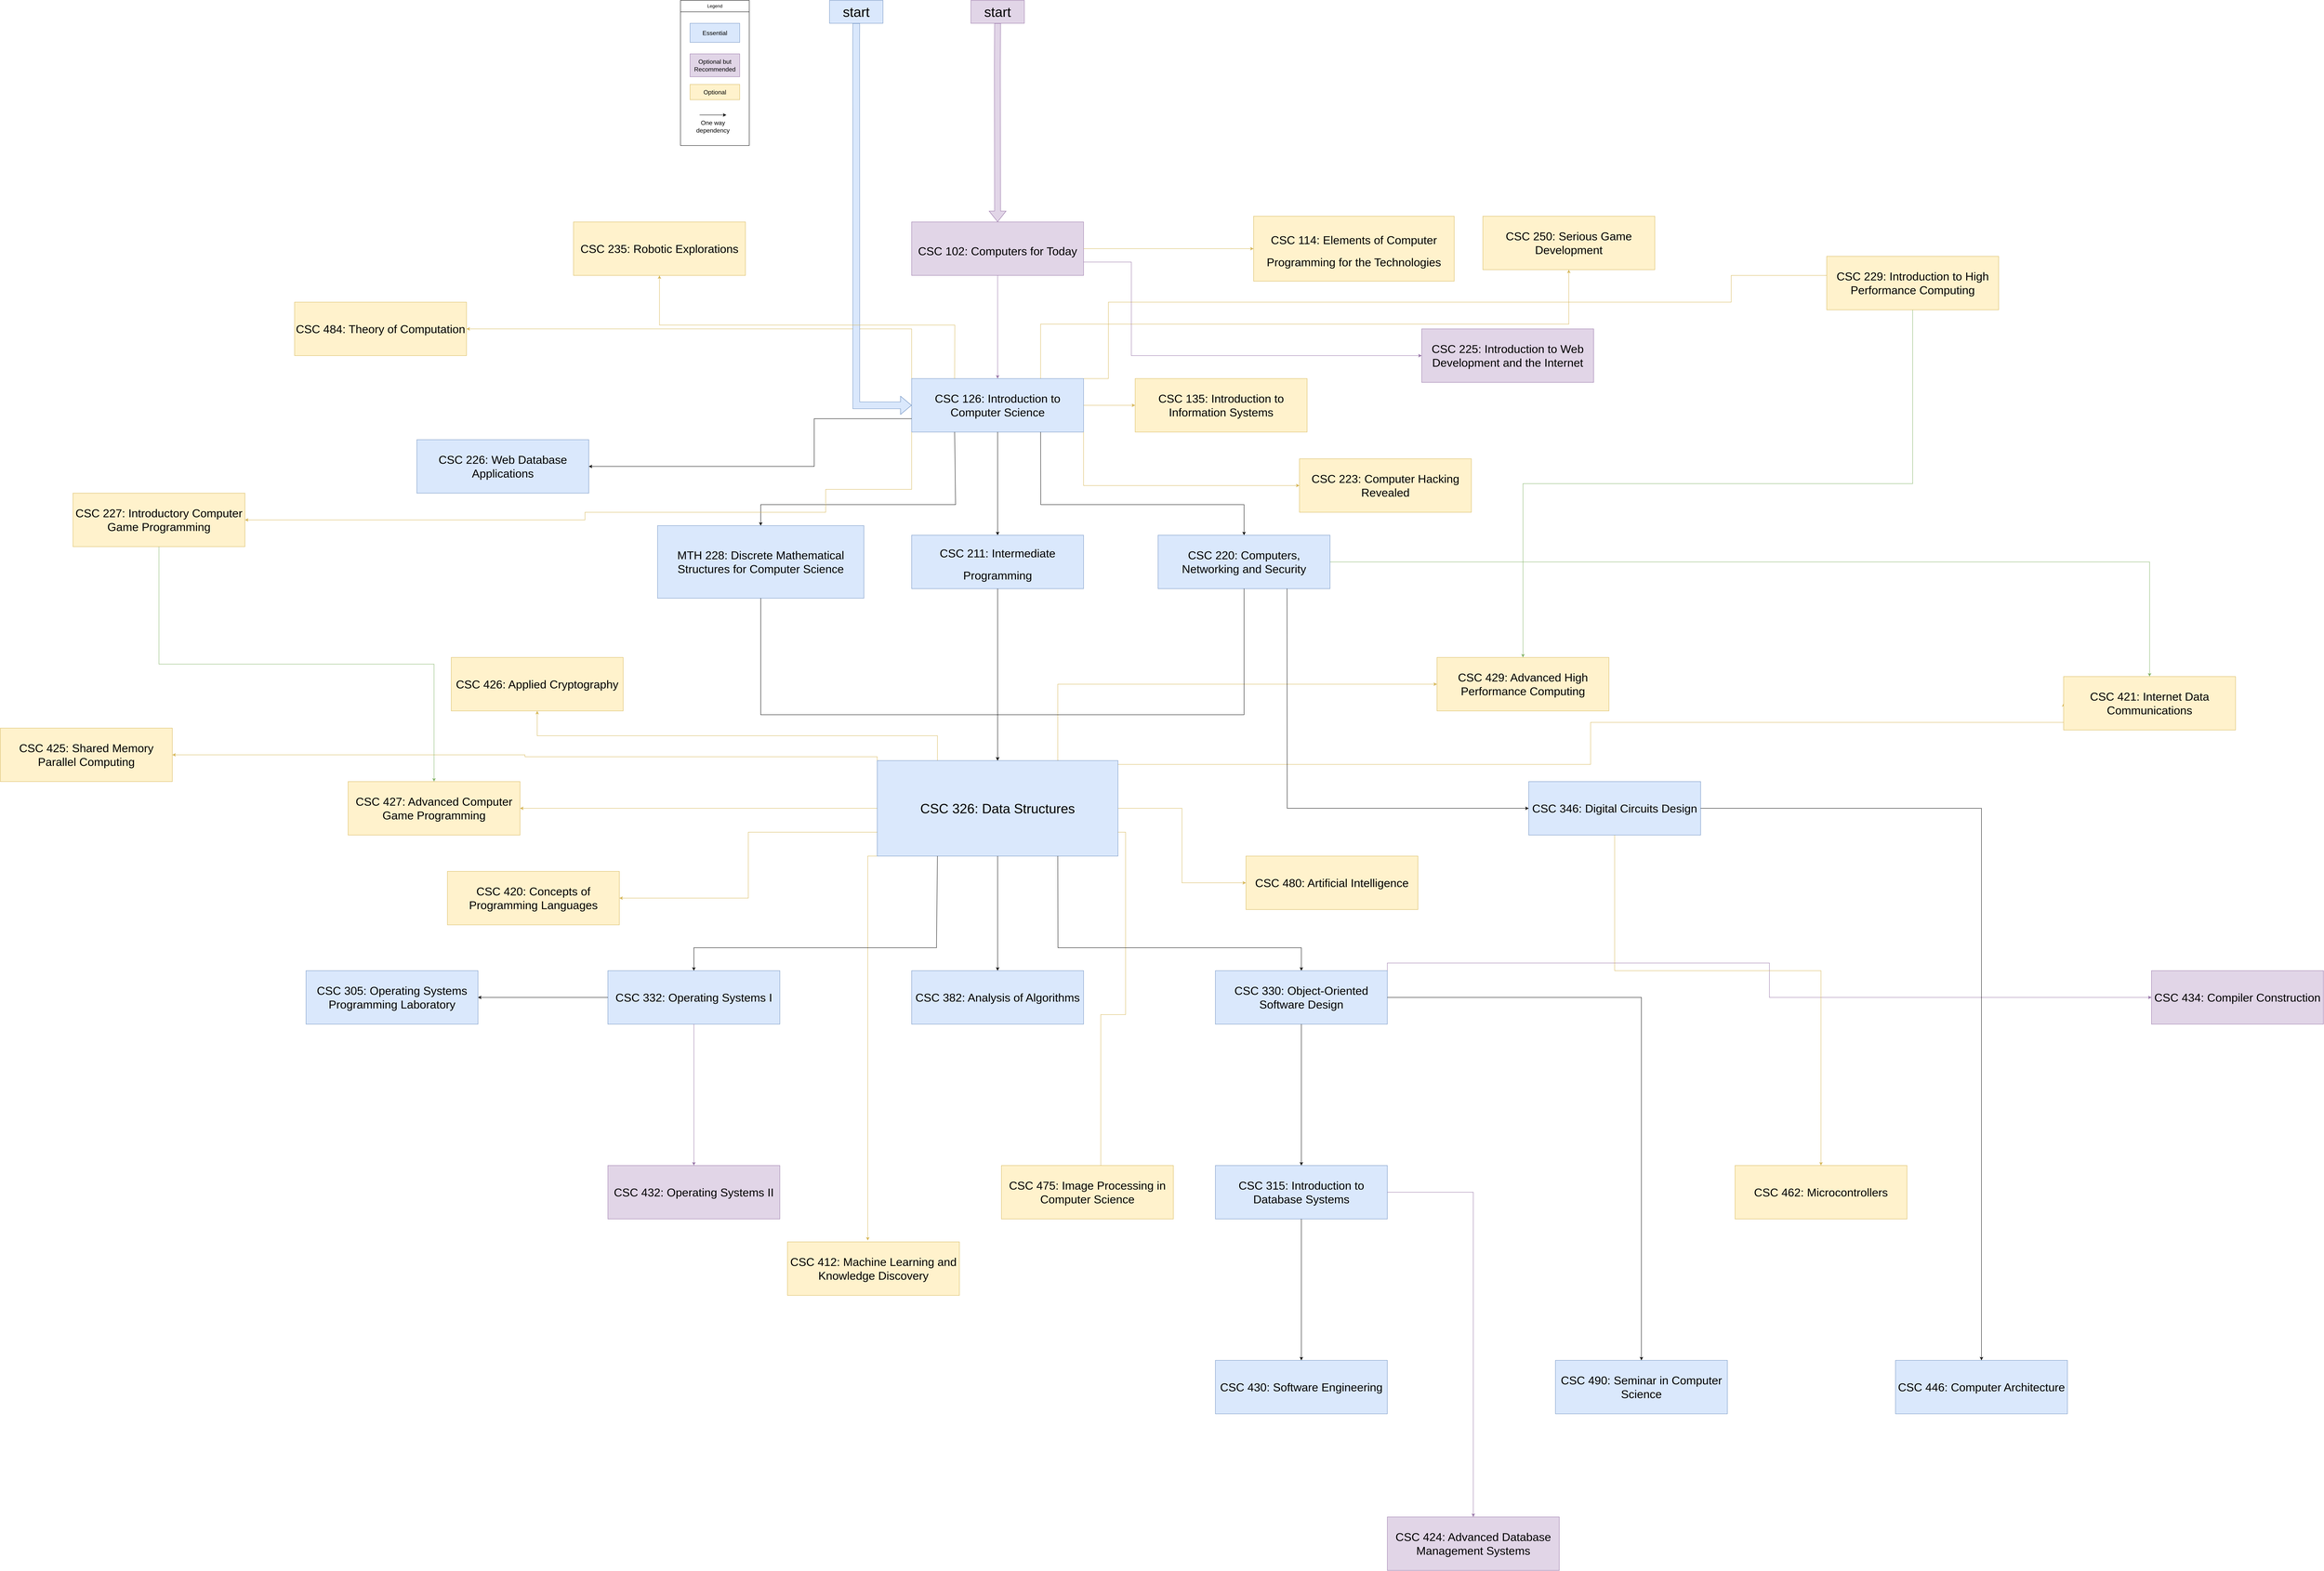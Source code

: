 <mxfile version="16.2.4" type="device"><diagram id="CkC8AHrPlo_ztbACbqEe" name="Page-1"><mxGraphModel dx="5710" dy="1647" grid="1" gridSize="10" guides="1" tooltips="1" connect="1" arrows="1" fold="1" page="1" pageScale="1" pageWidth="850" pageHeight="1100" math="0" shadow="0"><root><mxCell id="0"/><mxCell id="1" parent="0"/><mxCell id="XclW5VmZkrUxHiquUP_7-2" value="Legend" style="rounded=0;whiteSpace=wrap;html=1;" vertex="1" parent="1"><mxGeometry x="-70" width="180" height="30" as="geometry"/></mxCell><mxCell id="XclW5VmZkrUxHiquUP_7-3" value="" style="rounded=0;whiteSpace=wrap;html=1;" vertex="1" parent="1"><mxGeometry x="-70" y="30" width="180" height="350" as="geometry"/></mxCell><mxCell id="XclW5VmZkrUxHiquUP_7-4" value="&lt;div style=&quot;font-size: 16px&quot;&gt;&lt;font style=&quot;font-size: 16px&quot;&gt;Essential&lt;/font&gt;&lt;/div&gt;" style="rounded=0;whiteSpace=wrap;html=1;fillColor=#dae8fc;strokeColor=#6c8ebf;" vertex="1" parent="1"><mxGeometry x="-45" y="60" width="130" height="50" as="geometry"/></mxCell><mxCell id="XclW5VmZkrUxHiquUP_7-6" value="&lt;font style=&quot;font-size: 16px&quot;&gt;Optional but Recommended&lt;/font&gt;" style="rounded=0;whiteSpace=wrap;html=1;fillColor=#e1d5e7;strokeColor=#9673a6;" vertex="1" parent="1"><mxGeometry x="-45" y="140" width="130" height="60" as="geometry"/></mxCell><mxCell id="XclW5VmZkrUxHiquUP_7-8" value="&lt;div style=&quot;font-size: 16px&quot;&gt;&lt;font style=&quot;font-size: 16px&quot;&gt;Optional&lt;/font&gt;&lt;/div&gt;" style="rounded=0;whiteSpace=wrap;html=1;fillColor=#fff2cc;strokeColor=#d6b656;" vertex="1" parent="1"><mxGeometry x="-45" y="220" width="130" height="40" as="geometry"/></mxCell><mxCell id="XclW5VmZkrUxHiquUP_7-13" value="" style="endArrow=classic;html=1;rounded=0;" edge="1" parent="1"><mxGeometry width="50" height="50" relative="1" as="geometry"><mxPoint y="300" as="sourcePoint"/><mxPoint x="50" y="300" as="targetPoint"/><Array as="points"><mxPoint y="300"/><mxPoint x="-10" y="300"/><mxPoint x="-20" y="300"/></Array></mxGeometry></mxCell><mxCell id="XclW5VmZkrUxHiquUP_7-14" value="&lt;font style=&quot;font-size: 16px&quot;&gt;One way dependency&lt;/font&gt;" style="text;html=1;strokeColor=none;fillColor=none;align=center;verticalAlign=middle;whiteSpace=wrap;rounded=0;" vertex="1" parent="1"><mxGeometry x="-35" y="310" width="100" height="40" as="geometry"/></mxCell><mxCell id="XclW5VmZkrUxHiquUP_7-16" value="&lt;font style=&quot;font-size: 24px&quot;&gt;&lt;font style=&quot;font-size: 36px&quot;&gt;start&lt;/font&gt;&lt;/font&gt;" style="rounded=0;whiteSpace=wrap;html=1;fillColor=#dae8fc;strokeColor=#6c8ebf;" vertex="1" parent="1"><mxGeometry x="320" width="140" height="60" as="geometry"/></mxCell><mxCell id="XclW5VmZkrUxHiquUP_7-17" value="&lt;font style=&quot;font-size: 24px&quot;&gt;&lt;font style=&quot;font-size: 36px&quot;&gt;start&lt;/font&gt;&lt;/font&gt;" style="rounded=0;whiteSpace=wrap;html=1;fillColor=#e1d5e7;strokeColor=#9673a6;" vertex="1" parent="1"><mxGeometry x="690" width="140" height="60" as="geometry"/></mxCell><mxCell id="XclW5VmZkrUxHiquUP_7-19" value="&lt;h1&gt;&lt;font style=&quot;font-size: 30px&quot;&gt;&lt;span&gt;&lt;span style=&quot;font-weight: normal&quot;&gt;CSC 102&lt;/span&gt;&lt;/span&gt;&lt;span style=&quot;font-weight: normal&quot;&gt;: Computers for Today&lt;/span&gt;&lt;/font&gt;&lt;/h1&gt;" style="rounded=0;whiteSpace=wrap;html=1;fontSize=24;fillColor=#e1d5e7;strokeColor=#9673a6;" vertex="1" parent="1"><mxGeometry x="535" y="580" width="450" height="140" as="geometry"/></mxCell><mxCell id="XclW5VmZkrUxHiquUP_7-20" value="" style="shape=flexArrow;endArrow=classic;html=1;rounded=0;fontSize=24;endWidth=27.639;endSize=9.008;width=15.833;fillColor=#e1d5e7;strokeColor=#9673a6;entryX=0.5;entryY=0;entryDx=0;entryDy=0;exitX=0.5;exitY=1;exitDx=0;exitDy=0;" edge="1" parent="1" source="XclW5VmZkrUxHiquUP_7-17" target="XclW5VmZkrUxHiquUP_7-19"><mxGeometry width="50" height="50" relative="1" as="geometry"><mxPoint x="759.29" y="60" as="sourcePoint"/><mxPoint x="759.79" y="240" as="targetPoint"/><Array as="points"><mxPoint x="759.29" y="170"/></Array></mxGeometry></mxCell><mxCell id="XclW5VmZkrUxHiquUP_7-21" value="&lt;h1&gt;&lt;font style=&quot;font-size: 30px&quot;&gt;&lt;span&gt;&lt;span style=&quot;font-weight: normal&quot;&gt;CSC 114&lt;/span&gt;&lt;/span&gt;&lt;span style=&quot;font-weight: normal&quot;&gt;: Elements of Computer Programming for the Technologies&lt;/span&gt;&lt;/font&gt;&lt;/h1&gt;" style="rounded=0;whiteSpace=wrap;html=1;fontSize=24;fillColor=#fff2cc;strokeColor=#d6b656;" vertex="1" parent="1"><mxGeometry x="1430" y="565" width="525" height="170" as="geometry"/></mxCell><mxCell id="XclW5VmZkrUxHiquUP_7-22" value="" style="endArrow=classic;html=1;rounded=0;fontSize=30;entryX=0;entryY=0.5;entryDx=0;entryDy=0;exitX=1;exitY=0.5;exitDx=0;exitDy=0;fillColor=#fff2cc;strokeColor=#d6b656;" edge="1" parent="1" source="XclW5VmZkrUxHiquUP_7-19" target="XclW5VmZkrUxHiquUP_7-21"><mxGeometry width="50" height="50" relative="1" as="geometry"><mxPoint x="850" y="440" as="sourcePoint"/><mxPoint x="759.33" y="520" as="targetPoint"/></mxGeometry></mxCell><mxCell id="XclW5VmZkrUxHiquUP_7-88" style="edgeStyle=orthogonalEdgeStyle;rounded=0;orthogonalLoop=1;jettySize=auto;html=1;exitX=0;exitY=0;exitDx=0;exitDy=0;entryX=1;entryY=0.5;entryDx=0;entryDy=0;fontSize=30;fillColor=#fff2cc;strokeColor=#d6b656;" edge="1" parent="1" source="XclW5VmZkrUxHiquUP_7-23" target="XclW5VmZkrUxHiquUP_7-74"><mxGeometry relative="1" as="geometry"/></mxCell><mxCell id="XclW5VmZkrUxHiquUP_7-89" style="edgeStyle=orthogonalEdgeStyle;rounded=0;orthogonalLoop=1;jettySize=auto;html=1;exitX=1;exitY=0;exitDx=0;exitDy=0;entryX=0;entryY=0.5;entryDx=0;entryDy=0;fontSize=30;fillColor=#fff2cc;strokeColor=#d6b656;" edge="1" parent="1" source="XclW5VmZkrUxHiquUP_7-23" target="XclW5VmZkrUxHiquUP_7-73"><mxGeometry relative="1" as="geometry"><Array as="points"><mxPoint x="1050" y="990"/><mxPoint x="1050" y="790"/><mxPoint x="2680" y="790"/><mxPoint x="2680" y="720"/><mxPoint x="3160" y="720"/></Array></mxGeometry></mxCell><mxCell id="XclW5VmZkrUxHiquUP_7-97" style="edgeStyle=orthogonalEdgeStyle;rounded=0;orthogonalLoop=1;jettySize=auto;html=1;exitX=0.75;exitY=0;exitDx=0;exitDy=0;entryX=0.5;entryY=1;entryDx=0;entryDy=0;fontSize=30;fillColor=#fff2cc;strokeColor=#d6b656;" edge="1" parent="1" source="XclW5VmZkrUxHiquUP_7-23" target="XclW5VmZkrUxHiquUP_7-96"><mxGeometry relative="1" as="geometry"/></mxCell><mxCell id="XclW5VmZkrUxHiquUP_7-23" value="&lt;font style=&quot;font-size: 30px&quot;&gt;CSC 126: Introduction to Computer Science&lt;/font&gt;" style="rounded=0;whiteSpace=wrap;html=1;fontSize=24;fillColor=#dae8fc;strokeColor=#6c8ebf;" vertex="1" parent="1"><mxGeometry x="535" y="990" width="450" height="140" as="geometry"/></mxCell><mxCell id="XclW5VmZkrUxHiquUP_7-25" value="" style="endArrow=classic;html=1;rounded=0;fontSize=30;exitX=0.5;exitY=1;exitDx=0;exitDy=0;entryX=0.5;entryY=0;entryDx=0;entryDy=0;fillColor=#e1d5e7;strokeColor=#9673a6;" edge="1" parent="1" source="XclW5VmZkrUxHiquUP_7-19" target="XclW5VmZkrUxHiquUP_7-23"><mxGeometry width="50" height="50" relative="1" as="geometry"><mxPoint x="770" y="730" as="sourcePoint"/><mxPoint x="770" y="840" as="targetPoint"/></mxGeometry></mxCell><mxCell id="XclW5VmZkrUxHiquUP_7-27" value="" style="shape=flexArrow;endArrow=classic;html=1;rounded=0;fontSize=30;endWidth=28.8;endSize=9.2;width=18;exitX=0.5;exitY=1;exitDx=0;exitDy=0;entryX=0;entryY=0.5;entryDx=0;entryDy=0;fillColor=#dae8fc;strokeColor=#6c8ebf;" edge="1" parent="1" source="XclW5VmZkrUxHiquUP_7-16" target="XclW5VmZkrUxHiquUP_7-23"><mxGeometry width="50" height="50" relative="1" as="geometry"><mxPoint x="389.76" y="70" as="sourcePoint"/><mxPoint x="390" y="1077" as="targetPoint"/><Array as="points"><mxPoint x="389.76" y="110"/><mxPoint x="390" y="600"/><mxPoint x="390" y="840"/><mxPoint x="390" y="960"/><mxPoint x="390" y="1060"/></Array></mxGeometry></mxCell><mxCell id="XclW5VmZkrUxHiquUP_7-28" value="&lt;font style=&quot;font-size: 30px&quot;&gt;CSC 135: Introduction to Information Systems&lt;/font&gt;" style="rounded=0;whiteSpace=wrap;html=1;fontSize=24;fillColor=#fff2cc;strokeColor=#d6b656;" vertex="1" parent="1"><mxGeometry x="1120" y="990" width="450" height="140" as="geometry"/></mxCell><mxCell id="XclW5VmZkrUxHiquUP_7-29" value="" style="endArrow=classic;html=1;rounded=0;fontSize=30;entryX=0;entryY=0.5;entryDx=0;entryDy=0;exitX=1;exitY=0.5;exitDx=0;exitDy=0;fillColor=#fff2cc;strokeColor=#d6b656;" edge="1" parent="1" source="XclW5VmZkrUxHiquUP_7-23" target="XclW5VmZkrUxHiquUP_7-28"><mxGeometry width="50" height="50" relative="1" as="geometry"><mxPoint x="1040" y="1059.67" as="sourcePoint"/><mxPoint x="1110" y="1059.67" as="targetPoint"/></mxGeometry></mxCell><mxCell id="XclW5VmZkrUxHiquUP_7-30" value="&lt;h1&gt;&lt;font style=&quot;font-size: 30px&quot;&gt;&lt;span style=&quot;font-weight: normal&quot;&gt;CSC 211: Intermediate Programming&lt;/span&gt;&lt;/font&gt;&lt;/h1&gt;" style="rounded=0;whiteSpace=wrap;html=1;fontSize=24;fillColor=#dae8fc;strokeColor=#6c8ebf;" vertex="1" parent="1"><mxGeometry x="535" y="1400" width="450" height="140" as="geometry"/></mxCell><mxCell id="XclW5VmZkrUxHiquUP_7-31" value="" style="endArrow=classic;html=1;rounded=0;fontSize=30;exitX=0.5;exitY=1;exitDx=0;exitDy=0;entryX=0.5;entryY=0;entryDx=0;entryDy=0;" edge="1" parent="1" source="XclW5VmZkrUxHiquUP_7-23" target="XclW5VmZkrUxHiquUP_7-30"><mxGeometry width="50" height="50" relative="1" as="geometry"><mxPoint x="710" y="1410" as="sourcePoint"/><mxPoint x="900" y="1300" as="targetPoint"/></mxGeometry></mxCell><mxCell id="XclW5VmZkrUxHiquUP_7-32" value="" style="endArrow=classic;html=1;rounded=0;fontSize=30;exitX=0.25;exitY=1;exitDx=0;exitDy=0;entryX=0.5;entryY=0;entryDx=0;entryDy=0;" edge="1" parent="1" source="XclW5VmZkrUxHiquUP_7-23" target="XclW5VmZkrUxHiquUP_7-33"><mxGeometry width="50" height="50" relative="1" as="geometry"><mxPoint x="610" y="1230" as="sourcePoint"/><mxPoint x="100" y="1320" as="targetPoint"/><Array as="points"><mxPoint x="650" y="1320"/><mxPoint x="140" y="1320"/></Array></mxGeometry></mxCell><mxCell id="XclW5VmZkrUxHiquUP_7-33" value="&lt;h1 style=&quot;font-size: 30px&quot;&gt;&lt;font style=&quot;font-size: 30px&quot;&gt;&lt;span style=&quot;font-weight: normal&quot;&gt;&lt;font style=&quot;font-size: 30px&quot;&gt;MTH 228: Discrete Mathematical Structures for Computer Science&lt;/font&gt;&lt;/span&gt;&lt;br&gt;&lt;/font&gt;&lt;/h1&gt;" style="rounded=0;whiteSpace=wrap;html=1;fontSize=24;fillColor=#dae8fc;strokeColor=#6c8ebf;" vertex="1" parent="1"><mxGeometry x="-130" y="1375" width="540" height="190" as="geometry"/></mxCell><mxCell id="XclW5VmZkrUxHiquUP_7-34" value="" style="endArrow=classic;html=1;rounded=0;fontSize=30;exitX=0.75;exitY=1;exitDx=0;exitDy=0;entryX=0.5;entryY=0;entryDx=0;entryDy=0;" edge="1" parent="1" source="XclW5VmZkrUxHiquUP_7-23" target="XclW5VmZkrUxHiquUP_7-35"><mxGeometry width="50" height="50" relative="1" as="geometry"><mxPoint x="910" y="1250" as="sourcePoint"/><mxPoint x="1440" y="1320" as="targetPoint"/><Array as="points"><mxPoint x="873" y="1320"/><mxPoint x="1405" y="1320"/></Array></mxGeometry></mxCell><mxCell id="XclW5VmZkrUxHiquUP_7-103" style="edgeStyle=orthogonalEdgeStyle;rounded=0;orthogonalLoop=1;jettySize=auto;html=1;exitX=1;exitY=0.5;exitDx=0;exitDy=0;entryX=0.5;entryY=0;entryDx=0;entryDy=0;fontSize=30;fillColor=#d5e8d4;strokeColor=#82b366;" edge="1" parent="1" source="XclW5VmZkrUxHiquUP_7-35" target="XclW5VmZkrUxHiquUP_7-91"><mxGeometry relative="1" as="geometry"/></mxCell><mxCell id="XclW5VmZkrUxHiquUP_7-35" value="&lt;h1 style=&quot;font-size: 30px&quot;&gt;&lt;span style=&quot;font-weight: normal&quot;&gt;CSC 220: Computers, Networking and Security&lt;/span&gt;&lt;/h1&gt;" style="rounded=0;whiteSpace=wrap;html=1;fontSize=24;fillColor=#dae8fc;strokeColor=#6c8ebf;" vertex="1" parent="1"><mxGeometry x="1180" y="1400" width="450" height="140" as="geometry"/></mxCell><mxCell id="XclW5VmZkrUxHiquUP_7-85" style="edgeStyle=orthogonalEdgeStyle;rounded=0;orthogonalLoop=1;jettySize=auto;html=1;exitX=0;exitY=0.5;exitDx=0;exitDy=0;entryX=1;entryY=0.5;entryDx=0;entryDy=0;fontSize=30;fillColor=#fff2cc;strokeColor=#d6b656;" edge="1" parent="1" source="XclW5VmZkrUxHiquUP_7-36" target="XclW5VmZkrUxHiquUP_7-76"><mxGeometry relative="1" as="geometry"/></mxCell><mxCell id="XclW5VmZkrUxHiquUP_7-98" style="edgeStyle=orthogonalEdgeStyle;rounded=0;orthogonalLoop=1;jettySize=auto;html=1;exitX=1;exitY=0.5;exitDx=0;exitDy=0;entryX=0;entryY=0.5;entryDx=0;entryDy=0;fontSize=30;fillColor=#fff2cc;strokeColor=#d6b656;" edge="1" parent="1" source="XclW5VmZkrUxHiquUP_7-36" target="XclW5VmZkrUxHiquUP_7-95"><mxGeometry relative="1" as="geometry"/></mxCell><mxCell id="XclW5VmZkrUxHiquUP_7-99" style="edgeStyle=orthogonalEdgeStyle;rounded=0;orthogonalLoop=1;jettySize=auto;html=1;exitX=1;exitY=0.75;exitDx=0;exitDy=0;fontSize=30;entryX=0.5;entryY=0;entryDx=0;entryDy=0;fillColor=#fff2cc;strokeColor=#d6b656;" edge="1" parent="1" source="XclW5VmZkrUxHiquUP_7-36" target="XclW5VmZkrUxHiquUP_7-94"><mxGeometry relative="1" as="geometry"><mxPoint x="1120" y="3010" as="targetPoint"/><Array as="points"><mxPoint x="1095" y="2178"/><mxPoint x="1095" y="2655"/><mxPoint x="1030" y="2655"/><mxPoint x="1030" y="3070"/></Array></mxGeometry></mxCell><mxCell id="XclW5VmZkrUxHiquUP_7-100" style="edgeStyle=orthogonalEdgeStyle;rounded=0;orthogonalLoop=1;jettySize=auto;html=1;exitX=0;exitY=1;exitDx=0;exitDy=0;entryX=0.467;entryY=-0.026;entryDx=0;entryDy=0;entryPerimeter=0;fontSize=30;fillColor=#fff2cc;strokeColor=#d6b656;" edge="1" parent="1" source="XclW5VmZkrUxHiquUP_7-36" target="XclW5VmZkrUxHiquUP_7-93"><mxGeometry relative="1" as="geometry"><Array as="points"><mxPoint x="420" y="2240"/></Array></mxGeometry></mxCell><mxCell id="XclW5VmZkrUxHiquUP_7-101" style="edgeStyle=orthogonalEdgeStyle;rounded=0;orthogonalLoop=1;jettySize=auto;html=1;exitX=0;exitY=0.75;exitDx=0;exitDy=0;entryX=1;entryY=0.5;entryDx=0;entryDy=0;fontSize=30;fillColor=#fff2cc;strokeColor=#d6b656;" edge="1" parent="1" source="XclW5VmZkrUxHiquUP_7-36" target="XclW5VmZkrUxHiquUP_7-92"><mxGeometry relative="1" as="geometry"/></mxCell><mxCell id="XclW5VmZkrUxHiquUP_7-102" style="edgeStyle=orthogonalEdgeStyle;rounded=0;orthogonalLoop=1;jettySize=auto;html=1;exitX=1;exitY=0.25;exitDx=0;exitDy=0;entryX=0;entryY=0.5;entryDx=0;entryDy=0;fontSize=30;fillColor=#fff2cc;strokeColor=#d6b656;" edge="1" parent="1" source="XclW5VmZkrUxHiquUP_7-36" target="XclW5VmZkrUxHiquUP_7-91"><mxGeometry relative="1" as="geometry"><Array as="points"><mxPoint x="1075" y="2000"/><mxPoint x="2312" y="2000"/><mxPoint x="2312" y="1890"/><mxPoint x="3550" y="1890"/></Array></mxGeometry></mxCell><mxCell id="XclW5VmZkrUxHiquUP_7-107" style="edgeStyle=orthogonalEdgeStyle;rounded=0;orthogonalLoop=1;jettySize=auto;html=1;exitX=0;exitY=0;exitDx=0;exitDy=0;entryX=1;entryY=0.5;entryDx=0;entryDy=0;fontSize=30;fillColor=#fff2cc;strokeColor=#d6b656;" edge="1" parent="1" source="XclW5VmZkrUxHiquUP_7-36" target="XclW5VmZkrUxHiquUP_7-106"><mxGeometry relative="1" as="geometry"><Array as="points"><mxPoint x="445" y="1980"/><mxPoint x="-477" y="1980"/><mxPoint x="-477" y="1975"/></Array></mxGeometry></mxCell><mxCell id="XclW5VmZkrUxHiquUP_7-108" style="edgeStyle=orthogonalEdgeStyle;rounded=0;orthogonalLoop=1;jettySize=auto;html=1;exitX=0.25;exitY=0;exitDx=0;exitDy=0;entryX=0.5;entryY=1;entryDx=0;entryDy=0;fontSize=30;fillColor=#fff2cc;strokeColor=#d6b656;" edge="1" parent="1" source="XclW5VmZkrUxHiquUP_7-36" target="XclW5VmZkrUxHiquUP_7-104"><mxGeometry relative="1" as="geometry"/></mxCell><mxCell id="XclW5VmZkrUxHiquUP_7-112" style="edgeStyle=orthogonalEdgeStyle;rounded=0;orthogonalLoop=1;jettySize=auto;html=1;exitX=0.75;exitY=0;exitDx=0;exitDy=0;fontSize=30;" edge="1" parent="1" source="XclW5VmZkrUxHiquUP_7-36"><mxGeometry relative="1" as="geometry"><mxPoint x="918.429" y="1988.714" as="targetPoint"/></mxGeometry></mxCell><mxCell id="XclW5VmZkrUxHiquUP_7-113" style="edgeStyle=orthogonalEdgeStyle;rounded=0;orthogonalLoop=1;jettySize=auto;html=1;exitX=0.75;exitY=0;exitDx=0;exitDy=0;entryX=0;entryY=0.5;entryDx=0;entryDy=0;fontSize=30;fillColor=#fff2cc;strokeColor=#d6b656;" edge="1" parent="1" source="XclW5VmZkrUxHiquUP_7-36" target="XclW5VmZkrUxHiquUP_7-90"><mxGeometry relative="1" as="geometry"/></mxCell><mxCell id="XclW5VmZkrUxHiquUP_7-36" value="&lt;h1 style=&quot;font-size: 35px&quot;&gt;&lt;span&gt;&lt;span style=&quot;font-weight: normal&quot;&gt;CSC 326:&lt;/span&gt;&lt;/span&gt;&lt;span style=&quot;font-weight: normal&quot;&gt; Data Structures&lt;/span&gt;&lt;/h1&gt;" style="rounded=0;whiteSpace=wrap;html=1;fontSize=24;fillColor=#dae8fc;strokeColor=#6c8ebf;" vertex="1" parent="1"><mxGeometry x="445" y="1990" width="630" height="250" as="geometry"/></mxCell><mxCell id="XclW5VmZkrUxHiquUP_7-37" value="" style="endArrow=classic;html=1;rounded=0;fontSize=35;exitX=0.5;exitY=1;exitDx=0;exitDy=0;entryX=0.5;entryY=0;entryDx=0;entryDy=0;" edge="1" parent="1" source="XclW5VmZkrUxHiquUP_7-30" target="XclW5VmZkrUxHiquUP_7-36"><mxGeometry width="50" height="50" relative="1" as="geometry"><mxPoint x="710" y="1610" as="sourcePoint"/><mxPoint x="770" y="1710" as="targetPoint"/></mxGeometry></mxCell><mxCell id="XclW5VmZkrUxHiquUP_7-38" value="" style="endArrow=classic;html=1;rounded=0;fontSize=35;exitX=0.5;exitY=1;exitDx=0;exitDy=0;" edge="1" parent="1" source="XclW5VmZkrUxHiquUP_7-35"><mxGeometry width="50" height="50" relative="1" as="geometry"><mxPoint x="1440" y="1660" as="sourcePoint"/><mxPoint x="760" y="1990" as="targetPoint"/><Array as="points"><mxPoint x="1405" y="1870"/><mxPoint x="760" y="1870"/></Array></mxGeometry></mxCell><mxCell id="XclW5VmZkrUxHiquUP_7-39" value="" style="endArrow=classic;html=1;rounded=0;fontSize=35;exitX=0.5;exitY=1;exitDx=0;exitDy=0;" edge="1" parent="1" source="XclW5VmZkrUxHiquUP_7-33"><mxGeometry width="50" height="50" relative="1" as="geometry"><mxPoint x="420" y="1940" as="sourcePoint"/><mxPoint x="760" y="1990" as="targetPoint"/><Array as="points"><mxPoint x="140" y="1870"/><mxPoint x="760" y="1870"/></Array></mxGeometry></mxCell><mxCell id="XclW5VmZkrUxHiquUP_7-41" value="&lt;h1 style=&quot;font-size: 30px&quot;&gt;&lt;span&gt;&lt;span style=&quot;font-weight: normal&quot;&gt;CSC 382&lt;/span&gt;&lt;/span&gt;&lt;span style=&quot;font-weight: normal&quot;&gt;: Analysis of Algorithms&lt;/span&gt;&lt;/h1&gt;" style="rounded=0;whiteSpace=wrap;html=1;fontSize=24;fillColor=#dae8fc;strokeColor=#6c8ebf;" vertex="1" parent="1"><mxGeometry x="535" y="2540" width="450" height="140" as="geometry"/></mxCell><mxCell id="XclW5VmZkrUxHiquUP_7-116" style="edgeStyle=orthogonalEdgeStyle;rounded=0;orthogonalLoop=1;jettySize=auto;html=1;exitX=1;exitY=0;exitDx=0;exitDy=0;entryX=0;entryY=0.5;entryDx=0;entryDy=0;fontSize=30;fillColor=#e1d5e7;strokeColor=#9673a6;" edge="1" parent="1" source="XclW5VmZkrUxHiquUP_7-42" target="XclW5VmZkrUxHiquUP_7-115"><mxGeometry relative="1" as="geometry"/></mxCell><mxCell id="XclW5VmZkrUxHiquUP_7-42" value="&lt;font style=&quot;font-size: 30px&quot;&gt;CSC 330: Object-Oriented Software Design&lt;/font&gt;" style="rounded=0;whiteSpace=wrap;html=1;fontSize=24;fillColor=#dae8fc;strokeColor=#6c8ebf;" vertex="1" parent="1"><mxGeometry x="1330" y="2540" width="450" height="140" as="geometry"/></mxCell><mxCell id="XclW5VmZkrUxHiquUP_7-43" value="&lt;h1 style=&quot;font-size: 30px&quot;&gt;&lt;span style=&quot;font-weight: normal&quot;&gt;CSC 332: Operating Systems I&lt;/span&gt;&lt;/h1&gt;" style="rounded=0;whiteSpace=wrap;html=1;fontSize=24;fillColor=#dae8fc;strokeColor=#6c8ebf;" vertex="1" parent="1"><mxGeometry x="-260" y="2540" width="450" height="140" as="geometry"/></mxCell><mxCell id="XclW5VmZkrUxHiquUP_7-44" value="" style="endArrow=classic;html=1;rounded=0;fontSize=30;entryX=0.5;entryY=0;entryDx=0;entryDy=0;exitX=0.5;exitY=1;exitDx=0;exitDy=0;" edge="1" parent="1" source="XclW5VmZkrUxHiquUP_7-36" target="XclW5VmZkrUxHiquUP_7-41"><mxGeometry width="50" height="50" relative="1" as="geometry"><mxPoint x="710" y="2170" as="sourcePoint"/><mxPoint x="760" y="2120" as="targetPoint"/></mxGeometry></mxCell><mxCell id="XclW5VmZkrUxHiquUP_7-45" value="" style="endArrow=classic;html=1;rounded=0;fontSize=30;exitX=0.75;exitY=1;exitDx=0;exitDy=0;entryX=0.5;entryY=0;entryDx=0;entryDy=0;" edge="1" parent="1" source="XclW5VmZkrUxHiquUP_7-36" target="XclW5VmZkrUxHiquUP_7-42"><mxGeometry width="50" height="50" relative="1" as="geometry"><mxPoint x="710" y="2200" as="sourcePoint"/><mxPoint x="1600" y="2480" as="targetPoint"/><Array as="points"><mxPoint x="918" y="2480"/><mxPoint x="1555" y="2480"/></Array></mxGeometry></mxCell><mxCell id="XclW5VmZkrUxHiquUP_7-46" value="" style="endArrow=classic;html=1;rounded=0;fontSize=30;exitX=0.25;exitY=1;exitDx=0;exitDy=0;entryX=0.5;entryY=0;entryDx=0;entryDy=0;" edge="1" parent="1" source="XclW5VmZkrUxHiquUP_7-36" target="XclW5VmZkrUxHiquUP_7-43"><mxGeometry width="50" height="50" relative="1" as="geometry"><mxPoint x="535" y="2260" as="sourcePoint"/><mxPoint x="290" y="2540" as="targetPoint"/><Array as="points"><mxPoint x="600" y="2480"/><mxPoint x="-35" y="2480"/></Array></mxGeometry></mxCell><mxCell id="XclW5VmZkrUxHiquUP_7-47" value="&lt;h1 style=&quot;font-size: 30px&quot;&gt;&lt;span&gt;&lt;span style=&quot;font-weight: normal&quot;&gt;CSC 315:&lt;/span&gt;&lt;/span&gt;&lt;span style=&quot;font-weight: normal&quot;&gt; Introduction to Database Systems&lt;/span&gt;&lt;/h1&gt;" style="rounded=0;whiteSpace=wrap;html=1;fontSize=24;fillColor=#dae8fc;strokeColor=#6c8ebf;" vertex="1" parent="1"><mxGeometry x="1330" y="3050" width="450" height="140" as="geometry"/></mxCell><mxCell id="XclW5VmZkrUxHiquUP_7-48" value="" style="endArrow=classic;html=1;rounded=0;fontSize=30;exitX=0.5;exitY=1;exitDx=0;exitDy=0;entryX=0.5;entryY=0;entryDx=0;entryDy=0;" edge="1" parent="1" source="XclW5VmZkrUxHiquUP_7-42" target="XclW5VmZkrUxHiquUP_7-47"><mxGeometry width="50" height="50" relative="1" as="geometry"><mxPoint x="1240" y="2840" as="sourcePoint"/><mxPoint x="1290" y="2790" as="targetPoint"/></mxGeometry></mxCell><mxCell id="XclW5VmZkrUxHiquUP_7-49" value="&lt;h1 style=&quot;font-size: 30px&quot;&gt;&lt;span&gt;&lt;span style=&quot;font-weight: normal&quot;&gt;CSC 430:&lt;/span&gt;&lt;/span&gt;&lt;span style=&quot;font-weight: normal&quot;&gt; Software Engineering&lt;/span&gt;&lt;/h1&gt;" style="rounded=0;whiteSpace=wrap;html=1;fontSize=24;fillColor=#dae8fc;strokeColor=#6c8ebf;" vertex="1" parent="1"><mxGeometry x="1330" y="3560" width="450" height="140" as="geometry"/></mxCell><mxCell id="XclW5VmZkrUxHiquUP_7-50" value="" style="endArrow=classic;html=1;rounded=0;fontSize=30;exitX=0.5;exitY=1;exitDx=0;exitDy=0;entryX=0.5;entryY=0;entryDx=0;entryDy=0;" edge="1" parent="1" source="XclW5VmZkrUxHiquUP_7-47" target="XclW5VmZkrUxHiquUP_7-49"><mxGeometry width="50" height="50" relative="1" as="geometry"><mxPoint x="1450" y="3270" as="sourcePoint"/><mxPoint x="1500" y="3220" as="targetPoint"/></mxGeometry></mxCell><mxCell id="XclW5VmZkrUxHiquUP_7-51" value="&lt;h1 style=&quot;font-size: 30px&quot;&gt;&lt;span style=&quot;font-weight: normal&quot;&gt;CSC 490: Seminar in Computer Science&lt;/span&gt;&lt;/h1&gt;" style="rounded=0;whiteSpace=wrap;html=1;fontSize=24;fillColor=#dae8fc;strokeColor=#6c8ebf;" vertex="1" parent="1"><mxGeometry x="2220" y="3560" width="450" height="140" as="geometry"/></mxCell><mxCell id="XclW5VmZkrUxHiquUP_7-52" value="" style="endArrow=classic;html=1;rounded=0;fontSize=30;exitX=1;exitY=0.5;exitDx=0;exitDy=0;entryX=0.5;entryY=0;entryDx=0;entryDy=0;" edge="1" parent="1" source="XclW5VmZkrUxHiquUP_7-42" target="XclW5VmZkrUxHiquUP_7-51"><mxGeometry width="50" height="50" relative="1" as="geometry"><mxPoint x="2190" y="2700" as="sourcePoint"/><mxPoint x="2500" y="3480" as="targetPoint"/><Array as="points"><mxPoint x="2445" y="2610"/></Array></mxGeometry></mxCell><mxCell id="XclW5VmZkrUxHiquUP_7-87" style="edgeStyle=orthogonalEdgeStyle;rounded=0;orthogonalLoop=1;jettySize=auto;html=1;exitX=0.5;exitY=1;exitDx=0;exitDy=0;fontSize=30;fillColor=#fff2cc;strokeColor=#d6b656;" edge="1" parent="1" source="XclW5VmZkrUxHiquUP_7-53" target="XclW5VmZkrUxHiquUP_7-75"><mxGeometry relative="1" as="geometry"><Array as="points"><mxPoint x="2375" y="2540"/><mxPoint x="2915" y="2540"/></Array></mxGeometry></mxCell><mxCell id="XclW5VmZkrUxHiquUP_7-53" value="&lt;font style=&quot;font-size: 30px&quot;&gt;CSC 346: Digital Circuits Design&lt;/font&gt;" style="rounded=0;whiteSpace=wrap;html=1;fontSize=24;fillColor=#dae8fc;strokeColor=#6c8ebf;" vertex="1" parent="1"><mxGeometry x="2150" y="2045" width="450" height="140" as="geometry"/></mxCell><mxCell id="XclW5VmZkrUxHiquUP_7-54" value="" style="endArrow=classic;html=1;rounded=0;fontSize=30;exitX=0.75;exitY=1;exitDx=0;exitDy=0;entryX=0;entryY=0.5;entryDx=0;entryDy=0;" edge="1" parent="1" source="XclW5VmZkrUxHiquUP_7-35" target="XclW5VmZkrUxHiquUP_7-53"><mxGeometry width="50" height="50" relative="1" as="geometry"><mxPoint x="1160" y="2150" as="sourcePoint"/><mxPoint x="1210" y="2100" as="targetPoint"/><Array as="points"><mxPoint x="1518" y="2115"/></Array></mxGeometry></mxCell><mxCell id="XclW5VmZkrUxHiquUP_7-55" value="&lt;h1 style=&quot;font-size: 30px&quot;&gt;&lt;span&gt;&lt;span style=&quot;font-weight: normal&quot;&gt;CSC 446&lt;/span&gt;&lt;/span&gt;&lt;span style=&quot;font-weight: normal&quot;&gt;: Computer Architecture&lt;/span&gt;&lt;/h1&gt;" style="rounded=0;whiteSpace=wrap;html=1;fontSize=24;fillColor=#dae8fc;strokeColor=#6c8ebf;" vertex="1" parent="1"><mxGeometry x="3110" y="3560" width="450" height="140" as="geometry"/></mxCell><mxCell id="XclW5VmZkrUxHiquUP_7-56" value="" style="endArrow=classic;html=1;rounded=0;fontSize=30;exitX=1;exitY=0.5;exitDx=0;exitDy=0;entryX=0.5;entryY=0;entryDx=0;entryDy=0;" edge="1" parent="1" source="XclW5VmZkrUxHiquUP_7-53" target="XclW5VmZkrUxHiquUP_7-55"><mxGeometry width="50" height="50" relative="1" as="geometry"><mxPoint x="2020" y="2450" as="sourcePoint"/><mxPoint x="2950" y="2420" as="targetPoint"/><Array as="points"><mxPoint x="3335" y="2115"/></Array></mxGeometry></mxCell><mxCell id="XclW5VmZkrUxHiquUP_7-58" value="&lt;font style=&quot;font-size: 30px&quot;&gt;CSC 305: Operating Systems Programming Laboratory&lt;/font&gt;" style="rounded=0;whiteSpace=wrap;html=1;fontSize=24;fillColor=#dae8fc;strokeColor=#6c8ebf;" vertex="1" parent="1"><mxGeometry x="-1050" y="2540" width="450" height="140" as="geometry"/></mxCell><mxCell id="XclW5VmZkrUxHiquUP_7-59" value="" style="endArrow=classic;html=1;rounded=0;fontSize=30;exitX=0;exitY=0.5;exitDx=0;exitDy=0;entryX=1;entryY=0.5;entryDx=0;entryDy=0;" edge="1" parent="1" source="XclW5VmZkrUxHiquUP_7-43" target="XclW5VmZkrUxHiquUP_7-58"><mxGeometry width="50" height="50" relative="1" as="geometry"><mxPoint x="-240" y="3050" as="sourcePoint"/><mxPoint x="-190" y="3000" as="targetPoint"/></mxGeometry></mxCell><mxCell id="XclW5VmZkrUxHiquUP_7-60" value="&lt;h1 style=&quot;font-size: 30px&quot;&gt;&lt;span&gt;&lt;span style=&quot;font-weight: normal&quot;&gt;CSC 225:&lt;/span&gt;&lt;/span&gt;&lt;span style=&quot;font-weight: normal&quot;&gt; Introduction to Web Development and the Internet&lt;/span&gt;&lt;/h1&gt;" style="rounded=0;whiteSpace=wrap;html=1;fontSize=24;fillColor=#e1d5e7;strokeColor=#9673a6;" vertex="1" parent="1"><mxGeometry x="1870" y="860" width="450" height="140" as="geometry"/></mxCell><mxCell id="XclW5VmZkrUxHiquUP_7-61" value="&lt;font style=&quot;font-size: 30px&quot;&gt;CSC 432: Operating Systems II&lt;/font&gt;" style="rounded=0;whiteSpace=wrap;html=1;fontSize=24;fillColor=#e1d5e7;strokeColor=#9673a6;" vertex="1" parent="1"><mxGeometry x="-260" y="3050" width="450" height="140" as="geometry"/></mxCell><mxCell id="XclW5VmZkrUxHiquUP_7-62" value="&lt;font style=&quot;font-size: 30px&quot;&gt;CSC 424: Advanced Database Management Systems&lt;/font&gt;" style="rounded=0;whiteSpace=wrap;html=1;fontSize=24;fillColor=#e1d5e7;strokeColor=#9673a6;" vertex="1" parent="1"><mxGeometry x="1780" y="3970" width="450" height="140" as="geometry"/></mxCell><mxCell id="XclW5VmZkrUxHiquUP_7-63" value="&lt;h1 style=&quot;font-size: 30px&quot;&gt;&lt;span&gt;&lt;span style=&quot;font-weight: normal&quot;&gt;CSC 235:&lt;/span&gt;&lt;/span&gt;&lt;span style=&quot;font-weight: normal&quot;&gt; Robotic Explorations&lt;/span&gt;&lt;/h1&gt;" style="rounded=0;whiteSpace=wrap;html=1;fontSize=24;fillColor=#fff2cc;strokeColor=#d6b656;" vertex="1" parent="1"><mxGeometry x="-350" y="580" width="450" height="140" as="geometry"/></mxCell><mxCell id="XclW5VmZkrUxHiquUP_7-64" value="&lt;h1 style=&quot;font-size: 30px&quot;&gt;&lt;span&gt;&lt;span style=&quot;font-weight: normal&quot;&gt;CSC 223:&lt;/span&gt;&lt;/span&gt;&lt;span style=&quot;font-weight: normal&quot;&gt; Computer Hacking Revealed&lt;/span&gt;&lt;/h1&gt;" style="rounded=0;whiteSpace=wrap;html=1;fontSize=24;fillColor=#fff2cc;strokeColor=#d6b656;" vertex="1" parent="1"><mxGeometry x="1550" y="1200" width="450" height="140" as="geometry"/></mxCell><mxCell id="XclW5VmZkrUxHiquUP_7-65" value="" style="endArrow=classic;html=1;rounded=0;fontSize=30;exitX=1;exitY=1;exitDx=0;exitDy=0;entryX=0;entryY=0.5;entryDx=0;entryDy=0;fillColor=#fff2cc;strokeColor=#d6b656;" edge="1" parent="1" source="XclW5VmZkrUxHiquUP_7-23" target="XclW5VmZkrUxHiquUP_7-64"><mxGeometry width="50" height="50" relative="1" as="geometry"><mxPoint x="1230" y="1290" as="sourcePoint"/><mxPoint x="1280" y="1240" as="targetPoint"/><Array as="points"><mxPoint x="985" y="1270"/></Array></mxGeometry></mxCell><mxCell id="XclW5VmZkrUxHiquUP_7-67" value="&lt;h1 style=&quot;font-size: 30px&quot;&gt;&lt;span&gt;&lt;span style=&quot;font-weight: normal&quot;&gt;CSC 226:&lt;/span&gt;&lt;/span&gt;&lt;span style=&quot;font-weight: normal&quot;&gt; Web Database Applications&lt;/span&gt;&lt;/h1&gt;" style="rounded=0;whiteSpace=wrap;html=1;fontSize=24;fillColor=#dae8fc;strokeColor=#6c8ebf;" vertex="1" parent="1"><mxGeometry x="-760" y="1150" width="450" height="140" as="geometry"/></mxCell><mxCell id="XclW5VmZkrUxHiquUP_7-68" value="" style="endArrow=classic;html=1;rounded=0;fontSize=30;exitX=1;exitY=0.75;exitDx=0;exitDy=0;entryX=0;entryY=0.5;entryDx=0;entryDy=0;fillColor=#e1d5e7;strokeColor=#9673a6;" edge="1" parent="1" source="XclW5VmZkrUxHiquUP_7-19" target="XclW5VmZkrUxHiquUP_7-60"><mxGeometry width="50" height="50" relative="1" as="geometry"><mxPoint x="1960" y="1180" as="sourcePoint"/><mxPoint x="2010" y="1130" as="targetPoint"/><Array as="points"><mxPoint x="1110" y="685"/><mxPoint x="1110" y="930"/></Array></mxGeometry></mxCell><mxCell id="XclW5VmZkrUxHiquUP_7-69" value="" style="endArrow=classic;html=1;rounded=0;fontSize=30;exitX=0;exitY=0.75;exitDx=0;exitDy=0;entryX=1;entryY=0.5;entryDx=0;entryDy=0;" edge="1" parent="1" source="XclW5VmZkrUxHiquUP_7-23" target="XclW5VmZkrUxHiquUP_7-67"><mxGeometry width="50" height="50" relative="1" as="geometry"><mxPoint x="850" y="1340" as="sourcePoint"/><mxPoint x="900" y="1290" as="targetPoint"/><Array as="points"><mxPoint x="280" y="1095"/><mxPoint x="280" y="1220"/></Array></mxGeometry></mxCell><mxCell id="XclW5VmZkrUxHiquUP_7-70" value="" style="endArrow=classic;html=1;rounded=0;fontSize=30;exitX=0.5;exitY=1;exitDx=0;exitDy=0;entryX=0.5;entryY=0;entryDx=0;entryDy=0;fillColor=#e1d5e7;strokeColor=#9673a6;" edge="1" parent="1" source="XclW5VmZkrUxHiquUP_7-43" target="XclW5VmZkrUxHiquUP_7-61"><mxGeometry width="50" height="50" relative="1" as="geometry"><mxPoint x="480" y="2780" as="sourcePoint"/><mxPoint x="530" y="2730" as="targetPoint"/></mxGeometry></mxCell><mxCell id="XclW5VmZkrUxHiquUP_7-71" value="" style="endArrow=classic;html=1;rounded=0;fontSize=30;exitX=1;exitY=0.5;exitDx=0;exitDy=0;entryX=0.5;entryY=0;entryDx=0;entryDy=0;fillColor=#e1d5e7;strokeColor=#9673a6;" edge="1" parent="1" source="XclW5VmZkrUxHiquUP_7-47" target="XclW5VmZkrUxHiquUP_7-62"><mxGeometry width="50" height="50" relative="1" as="geometry"><mxPoint x="2110" y="3600" as="sourcePoint"/><mxPoint x="2160" y="3550" as="targetPoint"/><Array as="points"><mxPoint x="2005" y="3120"/></Array></mxGeometry></mxCell><mxCell id="XclW5VmZkrUxHiquUP_7-72" value="" style="endArrow=classic;html=1;rounded=0;fontSize=30;exitX=0.25;exitY=0;exitDx=0;exitDy=0;entryX=0.5;entryY=1;entryDx=0;entryDy=0;fillColor=#fff2cc;strokeColor=#d6b656;" edge="1" parent="1" source="XclW5VmZkrUxHiquUP_7-23" target="XclW5VmZkrUxHiquUP_7-63"><mxGeometry width="50" height="50" relative="1" as="geometry"><mxPoint x="570" y="890" as="sourcePoint"/><mxPoint x="620" y="840" as="targetPoint"/><Array as="points"><mxPoint x="648" y="850"/><mxPoint x="-125" y="850"/></Array></mxGeometry></mxCell><mxCell id="XclW5VmZkrUxHiquUP_7-114" style="edgeStyle=orthogonalEdgeStyle;rounded=0;orthogonalLoop=1;jettySize=auto;html=1;exitX=0.5;exitY=1;exitDx=0;exitDy=0;entryX=0.5;entryY=0;entryDx=0;entryDy=0;fontSize=30;fillColor=#d5e8d4;strokeColor=#82b366;" edge="1" parent="1" source="XclW5VmZkrUxHiquUP_7-73" target="XclW5VmZkrUxHiquUP_7-90"><mxGeometry relative="1" as="geometry"/></mxCell><mxCell id="XclW5VmZkrUxHiquUP_7-73" value="&lt;h1 style=&quot;font-size: 30px&quot;&gt;&lt;span&gt;&lt;span style=&quot;font-weight: normal&quot;&gt;CSC 229&lt;/span&gt;&lt;/span&gt;&lt;span style=&quot;font-weight: normal&quot;&gt;: Introduction to High Performance Computing&lt;/span&gt;&lt;/h1&gt;" style="rounded=0;whiteSpace=wrap;html=1;fontSize=24;fillColor=#fff2cc;strokeColor=#d6b656;" vertex="1" parent="1"><mxGeometry x="2930" y="670" width="450" height="140" as="geometry"/></mxCell><mxCell id="XclW5VmZkrUxHiquUP_7-74" value="&lt;h1 style=&quot;font-size: 30px&quot;&gt;&lt;span&gt;&lt;span style=&quot;font-weight: normal&quot;&gt;CSC 484:&lt;/span&gt;&lt;/span&gt;&lt;span style=&quot;font-weight: normal&quot;&gt; Theory of Computation&lt;/span&gt;&lt;/h1&gt;" style="rounded=0;whiteSpace=wrap;html=1;fontSize=24;fillColor=#fff2cc;strokeColor=#d6b656;" vertex="1" parent="1"><mxGeometry x="-1080" y="790" width="450" height="140" as="geometry"/></mxCell><mxCell id="XclW5VmZkrUxHiquUP_7-75" value="&lt;h1 style=&quot;font-size: 30px&quot;&gt;&lt;span&gt;&lt;span style=&quot;font-weight: normal&quot;&gt;CSC 462:&lt;/span&gt;&lt;/span&gt;&lt;span style=&quot;font-weight: normal&quot;&gt; Microcontrollers&lt;/span&gt;&lt;/h1&gt;" style="rounded=0;whiteSpace=wrap;html=1;fontSize=24;fillColor=#fff2cc;strokeColor=#d6b656;" vertex="1" parent="1"><mxGeometry x="2690" y="3050" width="450" height="140" as="geometry"/></mxCell><mxCell id="XclW5VmZkrUxHiquUP_7-76" value="&lt;h1 style=&quot;font-size: 30px&quot;&gt;&lt;span&gt;&lt;span style=&quot;font-weight: normal&quot;&gt;CSC 427:&lt;/span&gt;&lt;/span&gt;&lt;span style=&quot;font-weight: normal&quot;&gt; Advanced Computer Game Programming&lt;/span&gt;&lt;/h1&gt;" style="rounded=0;whiteSpace=wrap;html=1;fontSize=24;fillColor=#fff2cc;strokeColor=#d6b656;" vertex="1" parent="1"><mxGeometry x="-940" y="2045" width="450" height="140" as="geometry"/></mxCell><mxCell id="XclW5VmZkrUxHiquUP_7-83" style="edgeStyle=orthogonalEdgeStyle;rounded=0;orthogonalLoop=1;jettySize=auto;html=1;exitX=0.5;exitY=1;exitDx=0;exitDy=0;entryX=0.5;entryY=0;entryDx=0;entryDy=0;fontSize=30;fillColor=#d5e8d4;strokeColor=#82b366;" edge="1" parent="1" source="XclW5VmZkrUxHiquUP_7-77" target="XclW5VmZkrUxHiquUP_7-76"><mxGeometry relative="1" as="geometry"/></mxCell><mxCell id="XclW5VmZkrUxHiquUP_7-77" value="&lt;h1 style=&quot;font-size: 30px&quot;&gt;&lt;span&gt;&lt;span style=&quot;font-weight: normal&quot;&gt;CSC 227&lt;/span&gt;&lt;/span&gt;&lt;span style=&quot;font-weight: normal&quot;&gt;: Introductory Computer Game Programming&lt;/span&gt;&lt;/h1&gt;" style="rounded=0;whiteSpace=wrap;html=1;fontSize=24;fillColor=#fff2cc;strokeColor=#d6b656;" vertex="1" parent="1"><mxGeometry x="-1660" y="1290" width="450" height="140" as="geometry"/></mxCell><mxCell id="XclW5VmZkrUxHiquUP_7-81" value="" style="endArrow=classic;html=1;rounded=0;fontSize=30;exitX=0;exitY=1;exitDx=0;exitDy=0;entryX=1;entryY=0.5;entryDx=0;entryDy=0;fillColor=#fff2cc;strokeColor=#d6b656;" edge="1" parent="1" source="XclW5VmZkrUxHiquUP_7-23" target="XclW5VmZkrUxHiquUP_7-77"><mxGeometry width="50" height="50" relative="1" as="geometry"><mxPoint x="-290" y="1220" as="sourcePoint"/><mxPoint x="-280" y="1440" as="targetPoint"/><Array as="points"><mxPoint x="535" y="1280"/><mxPoint x="310" y="1280"/><mxPoint x="310" y="1340"/><mxPoint x="-320" y="1340"/><mxPoint x="-320" y="1360"/></Array></mxGeometry></mxCell><mxCell id="XclW5VmZkrUxHiquUP_7-90" value="&lt;h1 style=&quot;font-size: 30px&quot;&gt;&lt;span&gt;&lt;span style=&quot;font-weight: normal&quot;&gt;CSC 429&lt;/span&gt;&lt;/span&gt;&lt;span style=&quot;font-weight: normal&quot;&gt;: Advanced High Performance Computing&lt;/span&gt;&lt;/h1&gt;" style="rounded=0;whiteSpace=wrap;html=1;fontSize=24;fillColor=#fff2cc;strokeColor=#d6b656;" vertex="1" parent="1"><mxGeometry x="1910" y="1720" width="450" height="140" as="geometry"/></mxCell><mxCell id="XclW5VmZkrUxHiquUP_7-91" value="&lt;h1 style=&quot;font-size: 30px&quot;&gt;&lt;span&gt;&lt;span style=&quot;font-weight: normal&quot;&gt;CSC 421:&lt;/span&gt;&lt;/span&gt;&lt;span style=&quot;font-weight: normal&quot;&gt; Internet Data Communications&lt;/span&gt;&lt;/h1&gt;" style="rounded=0;whiteSpace=wrap;html=1;fontSize=24;fillColor=#fff2cc;strokeColor=#d6b656;" vertex="1" parent="1"><mxGeometry x="3550" y="1770" width="450" height="140" as="geometry"/></mxCell><mxCell id="XclW5VmZkrUxHiquUP_7-92" value="&lt;h1 style=&quot;font-size: 30px&quot;&gt;&lt;span&gt;&lt;span style=&quot;font-weight: normal&quot;&gt;CSC 420:&lt;/span&gt;&lt;/span&gt;&lt;span style=&quot;font-weight: normal&quot;&gt; Concepts of Programming Languages&lt;/span&gt;&lt;/h1&gt;" style="rounded=0;whiteSpace=wrap;html=1;fontSize=24;fillColor=#fff2cc;strokeColor=#d6b656;" vertex="1" parent="1"><mxGeometry x="-680" y="2280" width="450" height="140" as="geometry"/></mxCell><mxCell id="XclW5VmZkrUxHiquUP_7-93" value="&lt;h1 style=&quot;font-size: 30px&quot;&gt;&lt;span&gt;&lt;span style=&quot;font-weight: normal&quot;&gt;CSC 412:&lt;/span&gt;&lt;/span&gt;&lt;span style=&quot;font-weight: normal&quot;&gt; Machine Learning and Knowledge Discovery&lt;/span&gt;&lt;/h1&gt;" style="rounded=0;whiteSpace=wrap;html=1;fontSize=24;fillColor=#fff2cc;strokeColor=#d6b656;" vertex="1" parent="1"><mxGeometry x="210" y="3250" width="450" height="140" as="geometry"/></mxCell><mxCell id="XclW5VmZkrUxHiquUP_7-94" value="&lt;h1 style=&quot;font-size: 30px&quot;&gt;&lt;span&gt;&lt;span style=&quot;font-weight: normal&quot;&gt;CSC 475:&lt;/span&gt;&lt;/span&gt;&lt;span style=&quot;font-weight: normal&quot;&gt; Image Processing in Computer Science&lt;/span&gt;&lt;/h1&gt;" style="rounded=0;whiteSpace=wrap;html=1;fontSize=24;fillColor=#fff2cc;strokeColor=#d6b656;" vertex="1" parent="1"><mxGeometry x="770" y="3050" width="450" height="140" as="geometry"/></mxCell><mxCell id="XclW5VmZkrUxHiquUP_7-95" value="&lt;h1 style=&quot;font-size: 30px&quot;&gt;&lt;font style=&quot;font-size: 30px&quot;&gt;&lt;span&gt;&lt;span style=&quot;font-weight: normal&quot;&gt;CSC 480:&lt;/span&gt;&lt;/span&gt;&lt;span style=&quot;font-weight: normal&quot;&gt; Artificial Intelligence&lt;/span&gt;&lt;/font&gt;&lt;/h1&gt;" style="rounded=0;whiteSpace=wrap;html=1;fontSize=24;fillColor=#fff2cc;strokeColor=#d6b656;" vertex="1" parent="1"><mxGeometry x="1410" y="2240" width="450" height="140" as="geometry"/></mxCell><mxCell id="XclW5VmZkrUxHiquUP_7-96" value="&lt;h1 style=&quot;font-size: 30px&quot;&gt;&lt;span&gt;&lt;span style=&quot;font-weight: normal&quot;&gt;CSC 250:&lt;/span&gt;&lt;/span&gt;&lt;span style=&quot;font-weight: normal&quot;&gt; Serious Game Development&lt;/span&gt;&lt;/h1&gt;" style="rounded=0;whiteSpace=wrap;html=1;fontSize=24;fillColor=#fff2cc;strokeColor=#d6b656;" vertex="1" parent="1"><mxGeometry x="2030" y="565" width="450" height="140" as="geometry"/></mxCell><mxCell id="XclW5VmZkrUxHiquUP_7-104" value="&lt;h1 style=&quot;font-size: 30px&quot;&gt;&lt;span&gt;&lt;span style=&quot;font-weight: normal&quot;&gt;CSC  426&lt;/span&gt;&lt;/span&gt;&lt;span style=&quot;font-weight: normal&quot;&gt;: Applied Cryptography&lt;/span&gt;&lt;/h1&gt;" style="rounded=0;whiteSpace=wrap;html=1;fontSize=24;fillColor=#fff2cc;strokeColor=#d6b656;" vertex="1" parent="1"><mxGeometry x="-670" y="1720" width="450" height="140" as="geometry"/></mxCell><mxCell id="XclW5VmZkrUxHiquUP_7-106" value="&lt;h1 style=&quot;font-size: 30px&quot;&gt;&lt;span&gt;&lt;span style=&quot;font-weight: normal&quot;&gt;CSC 425:&lt;/span&gt;&lt;/span&gt;&lt;span style=&quot;font-weight: normal&quot;&gt; Shared Memory Parallel Computing&lt;/span&gt;&lt;/h1&gt;" style="rounded=0;whiteSpace=wrap;html=1;fontSize=24;fillColor=#fff2cc;strokeColor=#d6b656;" vertex="1" parent="1"><mxGeometry x="-1850" y="1905" width="450" height="140" as="geometry"/></mxCell><mxCell id="XclW5VmZkrUxHiquUP_7-115" value="&lt;h1 style=&quot;font-size: 30px&quot;&gt;&lt;span&gt;&lt;span style=&quot;font-weight: normal&quot;&gt;CSC 434&lt;/span&gt;&lt;/span&gt;&lt;span style=&quot;font-weight: normal&quot;&gt;: Compiler Construction&lt;/span&gt;&lt;/h1&gt;" style="rounded=0;whiteSpace=wrap;html=1;fontSize=24;fillColor=#e1d5e7;strokeColor=#9673a6;" vertex="1" parent="1"><mxGeometry x="3780" y="2540" width="450" height="140" as="geometry"/></mxCell></root></mxGraphModel></diagram></mxfile>